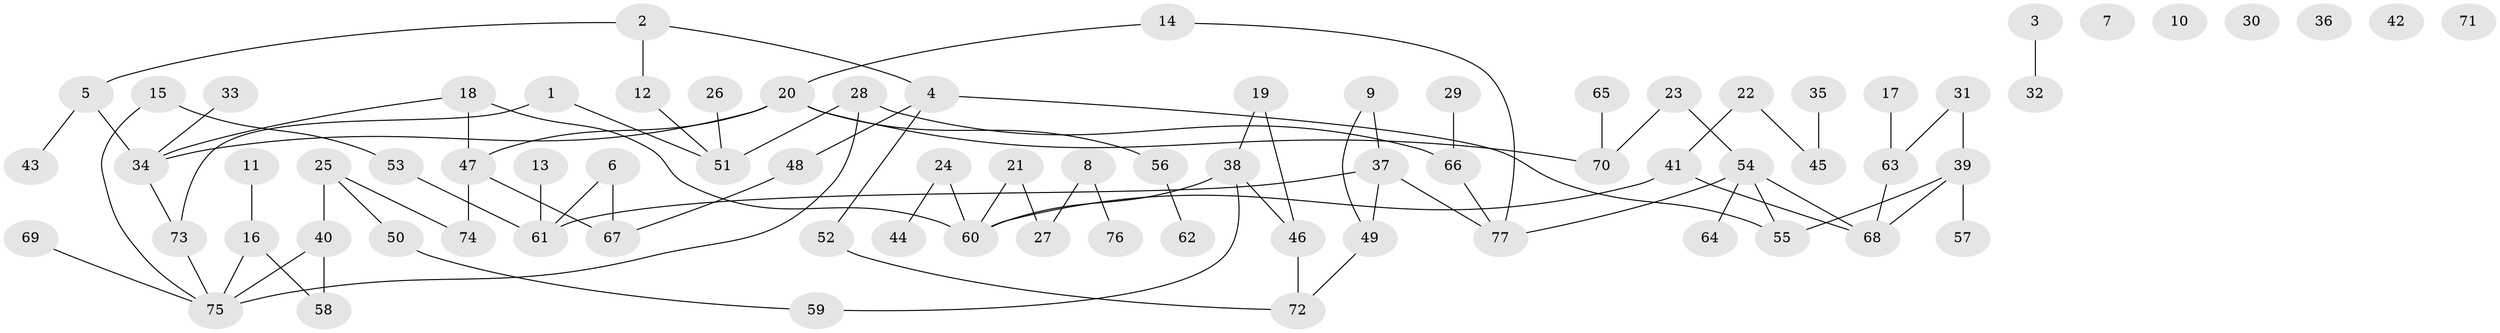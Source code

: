 // coarse degree distribution, {4: 0.09375, 3: 0.3125, 2: 0.1875, 1: 0.21875, 5: 0.125, 6: 0.03125, 7: 0.03125}
// Generated by graph-tools (version 1.1) at 2025/35/03/04/25 23:35:51]
// undirected, 77 vertices, 88 edges
graph export_dot {
  node [color=gray90,style=filled];
  1;
  2;
  3;
  4;
  5;
  6;
  7;
  8;
  9;
  10;
  11;
  12;
  13;
  14;
  15;
  16;
  17;
  18;
  19;
  20;
  21;
  22;
  23;
  24;
  25;
  26;
  27;
  28;
  29;
  30;
  31;
  32;
  33;
  34;
  35;
  36;
  37;
  38;
  39;
  40;
  41;
  42;
  43;
  44;
  45;
  46;
  47;
  48;
  49;
  50;
  51;
  52;
  53;
  54;
  55;
  56;
  57;
  58;
  59;
  60;
  61;
  62;
  63;
  64;
  65;
  66;
  67;
  68;
  69;
  70;
  71;
  72;
  73;
  74;
  75;
  76;
  77;
  1 -- 51;
  1 -- 73;
  2 -- 4;
  2 -- 5;
  2 -- 12;
  3 -- 32;
  4 -- 48;
  4 -- 52;
  4 -- 55;
  5 -- 34;
  5 -- 43;
  6 -- 61;
  6 -- 67;
  8 -- 27;
  8 -- 76;
  9 -- 37;
  9 -- 49;
  11 -- 16;
  12 -- 51;
  13 -- 61;
  14 -- 20;
  14 -- 77;
  15 -- 53;
  15 -- 75;
  16 -- 58;
  16 -- 75;
  17 -- 63;
  18 -- 34;
  18 -- 47;
  18 -- 60;
  19 -- 38;
  19 -- 46;
  20 -- 34;
  20 -- 47;
  20 -- 56;
  20 -- 70;
  21 -- 27;
  21 -- 60;
  22 -- 41;
  22 -- 45;
  23 -- 54;
  23 -- 70;
  24 -- 44;
  24 -- 60;
  25 -- 40;
  25 -- 50;
  25 -- 74;
  26 -- 51;
  28 -- 51;
  28 -- 66;
  28 -- 75;
  29 -- 66;
  31 -- 39;
  31 -- 63;
  33 -- 34;
  34 -- 73;
  35 -- 45;
  37 -- 49;
  37 -- 61;
  37 -- 77;
  38 -- 46;
  38 -- 59;
  38 -- 60;
  39 -- 55;
  39 -- 57;
  39 -- 68;
  40 -- 58;
  40 -- 75;
  41 -- 60;
  41 -- 68;
  46 -- 72;
  47 -- 67;
  47 -- 74;
  48 -- 67;
  49 -- 72;
  50 -- 59;
  52 -- 72;
  53 -- 61;
  54 -- 55;
  54 -- 64;
  54 -- 68;
  54 -- 77;
  56 -- 62;
  63 -- 68;
  65 -- 70;
  66 -- 77;
  69 -- 75;
  73 -- 75;
}
